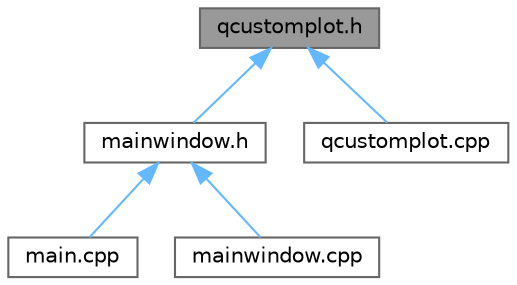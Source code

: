 digraph "qcustomplot.h"
{
 // LATEX_PDF_SIZE
  bgcolor="transparent";
  edge [fontname=Helvetica,fontsize=10,labelfontname=Helvetica,labelfontsize=10];
  node [fontname=Helvetica,fontsize=10,shape=box,height=0.2,width=0.4];
  Node1 [label="qcustomplot.h",height=0.2,width=0.4,color="gray40", fillcolor="grey60", style="filled", fontcolor="black",tooltip=" "];
  Node1 -> Node2 [dir="back",color="steelblue1",style="solid"];
  Node2 [label="mainwindow.h",height=0.2,width=0.4,color="grey40", fillcolor="white", style="filled",URL="$mainwindow_8h.html",tooltip="Mian thread"];
  Node2 -> Node3 [dir="back",color="steelblue1",style="solid"];
  Node3 [label="main.cpp",height=0.2,width=0.4,color="grey40", fillcolor="white", style="filled",URL="$main_8cpp.html",tooltip=" "];
  Node2 -> Node4 [dir="back",color="steelblue1",style="solid"];
  Node4 [label="mainwindow.cpp",height=0.2,width=0.4,color="grey40", fillcolor="white", style="filled",URL="$mainwindow_8cpp.html",tooltip=" "];
  Node1 -> Node5 [dir="back",color="steelblue1",style="solid"];
  Node5 [label="qcustomplot.cpp",height=0.2,width=0.4,color="grey40", fillcolor="white", style="filled",URL="$qcustomplot_8cpp.html",tooltip=" "];
}
